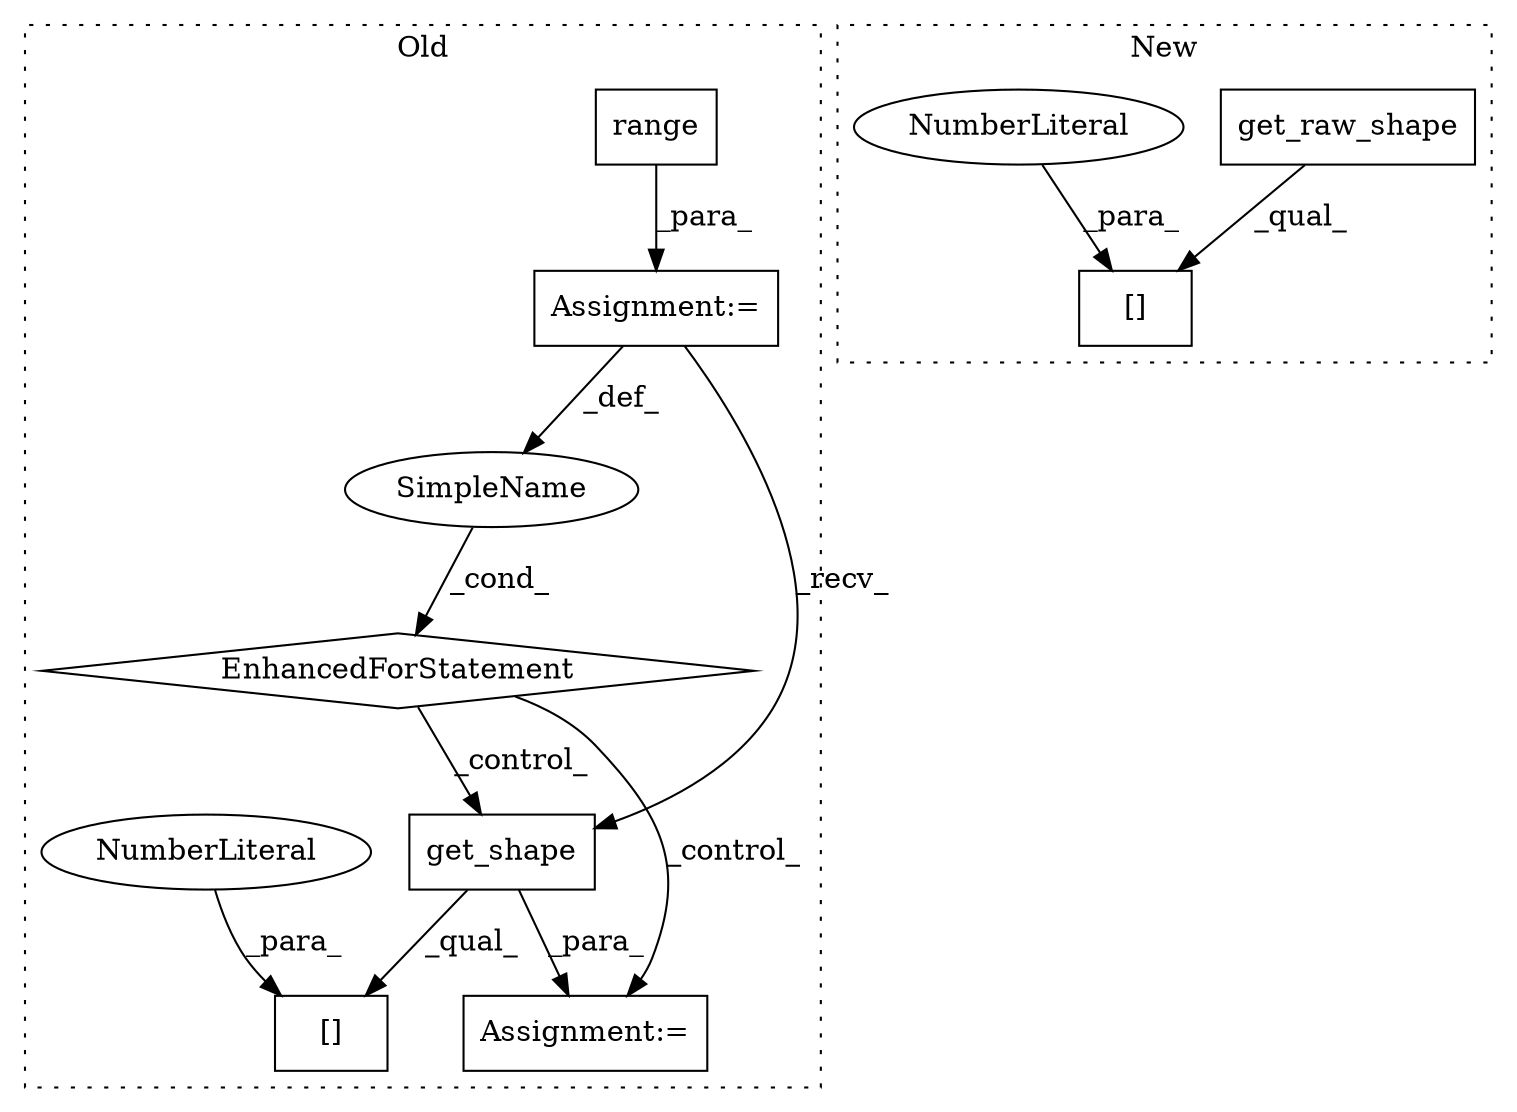 digraph G {
subgraph cluster0 {
1 [label="range" a="32" s="517,537" l="6,1" shape="box"];
3 [label="EnhancedForStatement" a="70" s="449,538" l="53,2" shape="diamond"];
4 [label="SimpleName" a="42" s="506" l="8" shape="ellipse"];
5 [label="get_shape" a="32" s="597" l="11" shape="box"];
6 [label="[]" a="2" s="592,610" l="17,1" shape="box"];
8 [label="NumberLiteral" a="34" s="609" l="1" shape="ellipse"];
10 [label="Assignment:=" a="7" s="590" l="2" shape="box"];
11 [label="Assignment:=" a="7" s="449,538" l="53,2" shape="box"];
label = "Old";
style="dotted";
}
subgraph cluster1 {
2 [label="get_raw_shape" a="32" s="530" l="15" shape="box"];
7 [label="[]" a="2" s="523,547" l="23,1" shape="box"];
9 [label="NumberLiteral" a="34" s="546" l="1" shape="ellipse"];
label = "New";
style="dotted";
}
1 -> 11 [label="_para_"];
2 -> 7 [label="_qual_"];
3 -> 5 [label="_control_"];
3 -> 10 [label="_control_"];
4 -> 3 [label="_cond_"];
5 -> 6 [label="_qual_"];
5 -> 10 [label="_para_"];
8 -> 6 [label="_para_"];
9 -> 7 [label="_para_"];
11 -> 4 [label="_def_"];
11 -> 5 [label="_recv_"];
}